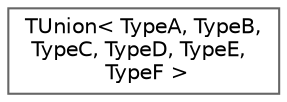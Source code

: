 digraph "Graphical Class Hierarchy"
{
 // INTERACTIVE_SVG=YES
 // LATEX_PDF_SIZE
  bgcolor="transparent";
  edge [fontname=Helvetica,fontsize=10,labelfontname=Helvetica,labelfontsize=10];
  node [fontname=Helvetica,fontsize=10,shape=box,height=0.2,width=0.4];
  rankdir="LR";
  Node0 [id="Node000000",label="TUnion\< TypeA, TypeB,\l TypeC, TypeD, TypeE,\l TypeF \>",height=0.2,width=0.4,color="grey40", fillcolor="white", style="filled",URL="$dc/d79/classTUnion.html",tooltip="Represents a type which is the union of several other types; i.e."];
}
